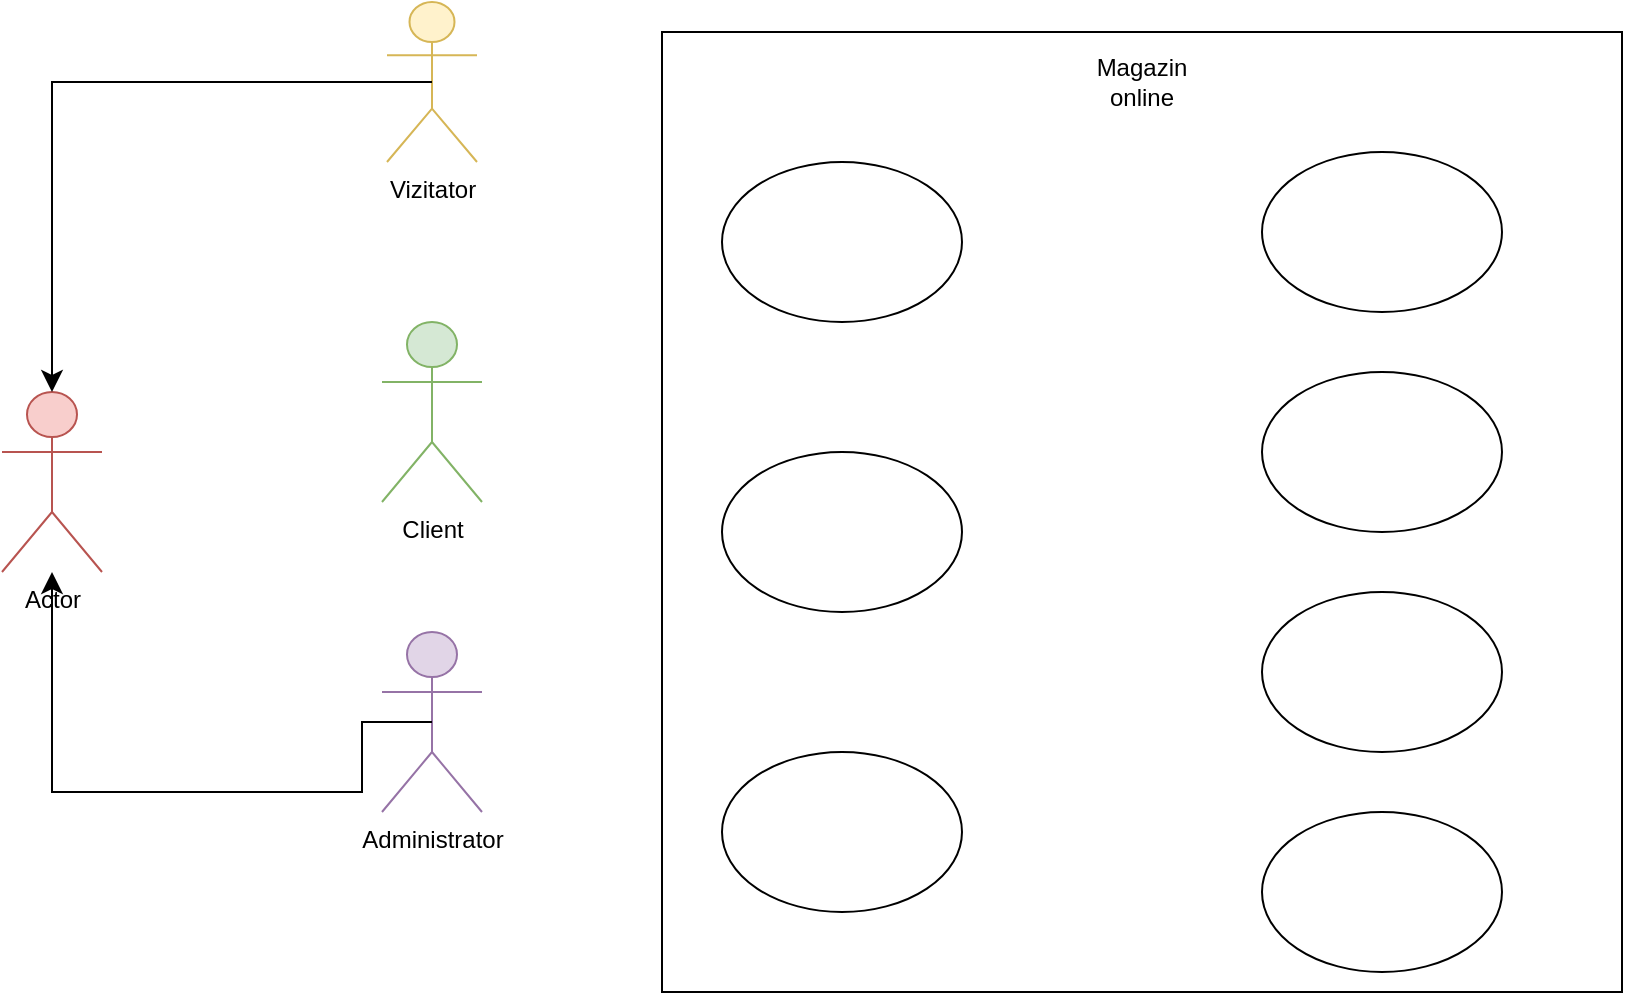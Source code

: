 <mxfile version="20.8.23" type="github">
  <diagram name="Page-1" id="saYc_3q6XpTr0yWKmfqz">
    <mxGraphModel dx="934" dy="506" grid="1" gridSize="10" guides="1" tooltips="1" connect="1" arrows="1" fold="1" page="1" pageScale="1" pageWidth="827" pageHeight="1169" math="0" shadow="0">
      <root>
        <mxCell id="0" />
        <mxCell id="1" parent="0" />
        <mxCell id="Ywz3Z_PxHFhx2dRSvDeW-1" value="Actor" style="shape=umlActor;verticalLabelPosition=bottom;verticalAlign=top;html=1;outlineConnect=0;fillColor=#f8cecc;strokeColor=#b85450;" vertex="1" parent="1">
          <mxGeometry x="20" y="200" width="50" height="90" as="geometry" />
        </mxCell>
        <mxCell id="Ywz3Z_PxHFhx2dRSvDeW-3" value="Client" style="shape=umlActor;verticalLabelPosition=bottom;verticalAlign=top;html=1;outlineConnect=0;fillColor=#d5e8d4;strokeColor=#82b366;" vertex="1" parent="1">
          <mxGeometry x="210" y="165" width="50" height="90" as="geometry" />
        </mxCell>
        <mxCell id="Ywz3Z_PxHFhx2dRSvDeW-4" value="Administrator" style="shape=umlActor;verticalLabelPosition=bottom;verticalAlign=top;html=1;outlineConnect=0;fillColor=#e1d5e7;strokeColor=#9673a6;" vertex="1" parent="1">
          <mxGeometry x="210" y="320" width="50" height="90" as="geometry" />
        </mxCell>
        <mxCell id="Ywz3Z_PxHFhx2dRSvDeW-6" value="" style="whiteSpace=wrap;html=1;aspect=fixed;" vertex="1" parent="1">
          <mxGeometry x="350" y="20" width="480" height="480" as="geometry" />
        </mxCell>
        <mxCell id="Ywz3Z_PxHFhx2dRSvDeW-7" value="Magazin online&lt;br&gt;" style="text;html=1;strokeColor=none;fillColor=none;align=center;verticalAlign=middle;whiteSpace=wrap;rounded=0;" vertex="1" parent="1">
          <mxGeometry x="560" y="30" width="60" height="30" as="geometry" />
        </mxCell>
        <mxCell id="Ywz3Z_PxHFhx2dRSvDeW-9" value="Vizitator" style="shape=umlActor;verticalLabelPosition=bottom;verticalAlign=top;html=1;outlineConnect=0;fillColor=#fff2cc;strokeColor=#d6b656;" vertex="1" parent="1">
          <mxGeometry x="212.5" y="5" width="45" height="80" as="geometry" />
        </mxCell>
        <mxCell id="Ywz3Z_PxHFhx2dRSvDeW-10" value="" style="ellipse;whiteSpace=wrap;html=1;" vertex="1" parent="1">
          <mxGeometry x="380" y="85" width="120" height="80" as="geometry" />
        </mxCell>
        <mxCell id="Ywz3Z_PxHFhx2dRSvDeW-11" value="" style="ellipse;whiteSpace=wrap;html=1;" vertex="1" parent="1">
          <mxGeometry x="380" y="230" width="120" height="80" as="geometry" />
        </mxCell>
        <mxCell id="Ywz3Z_PxHFhx2dRSvDeW-12" value="" style="ellipse;whiteSpace=wrap;html=1;" vertex="1" parent="1">
          <mxGeometry x="380" y="380" width="120" height="80" as="geometry" />
        </mxCell>
        <mxCell id="Ywz3Z_PxHFhx2dRSvDeW-13" value="" style="ellipse;whiteSpace=wrap;html=1;" vertex="1" parent="1">
          <mxGeometry x="650" y="80" width="120" height="80" as="geometry" />
        </mxCell>
        <mxCell id="Ywz3Z_PxHFhx2dRSvDeW-14" value="" style="ellipse;whiteSpace=wrap;html=1;" vertex="1" parent="1">
          <mxGeometry x="650" y="190" width="120" height="80" as="geometry" />
        </mxCell>
        <mxCell id="Ywz3Z_PxHFhx2dRSvDeW-15" value="" style="ellipse;whiteSpace=wrap;html=1;" vertex="1" parent="1">
          <mxGeometry x="650" y="300" width="120" height="80" as="geometry" />
        </mxCell>
        <mxCell id="Ywz3Z_PxHFhx2dRSvDeW-16" value="" style="ellipse;whiteSpace=wrap;html=1;" vertex="1" parent="1">
          <mxGeometry x="650" y="410" width="120" height="80" as="geometry" />
        </mxCell>
        <mxCell id="Ywz3Z_PxHFhx2dRSvDeW-22" value="" style="edgeStyle=orthogonalEdgeStyle;endArrow=classic;html=1;rounded=0;endSize=8;startSize=8;sourcePerimeterSpacing=0;targetPerimeterSpacing=0;exitX=0.5;exitY=0.5;exitDx=0;exitDy=0;exitPerimeter=0;" edge="1" parent="1" source="Ywz3Z_PxHFhx2dRSvDeW-9">
          <mxGeometry width="100" relative="1" as="geometry">
            <mxPoint x="150" y="40" as="sourcePoint" />
            <mxPoint x="45" y="200" as="targetPoint" />
            <Array as="points">
              <mxPoint x="45" y="45" />
            </Array>
          </mxGeometry>
        </mxCell>
        <mxCell id="Ywz3Z_PxHFhx2dRSvDeW-24" value="" style="edgeStyle=segmentEdgeStyle;endArrow=classic;html=1;curved=0;rounded=0;endSize=8;startSize=8;sourcePerimeterSpacing=0;targetPerimeterSpacing=0;exitX=0.5;exitY=0.5;exitDx=0;exitDy=0;exitPerimeter=0;" edge="1" parent="1" source="Ywz3Z_PxHFhx2dRSvDeW-4" target="Ywz3Z_PxHFhx2dRSvDeW-1">
          <mxGeometry width="100" relative="1" as="geometry">
            <mxPoint x="110" y="330" as="sourcePoint" />
            <mxPoint x="40" y="400" as="targetPoint" />
            <Array as="points">
              <mxPoint x="200" y="365" />
              <mxPoint x="200" y="400" />
              <mxPoint x="45" y="400" />
            </Array>
          </mxGeometry>
        </mxCell>
      </root>
    </mxGraphModel>
  </diagram>
</mxfile>
